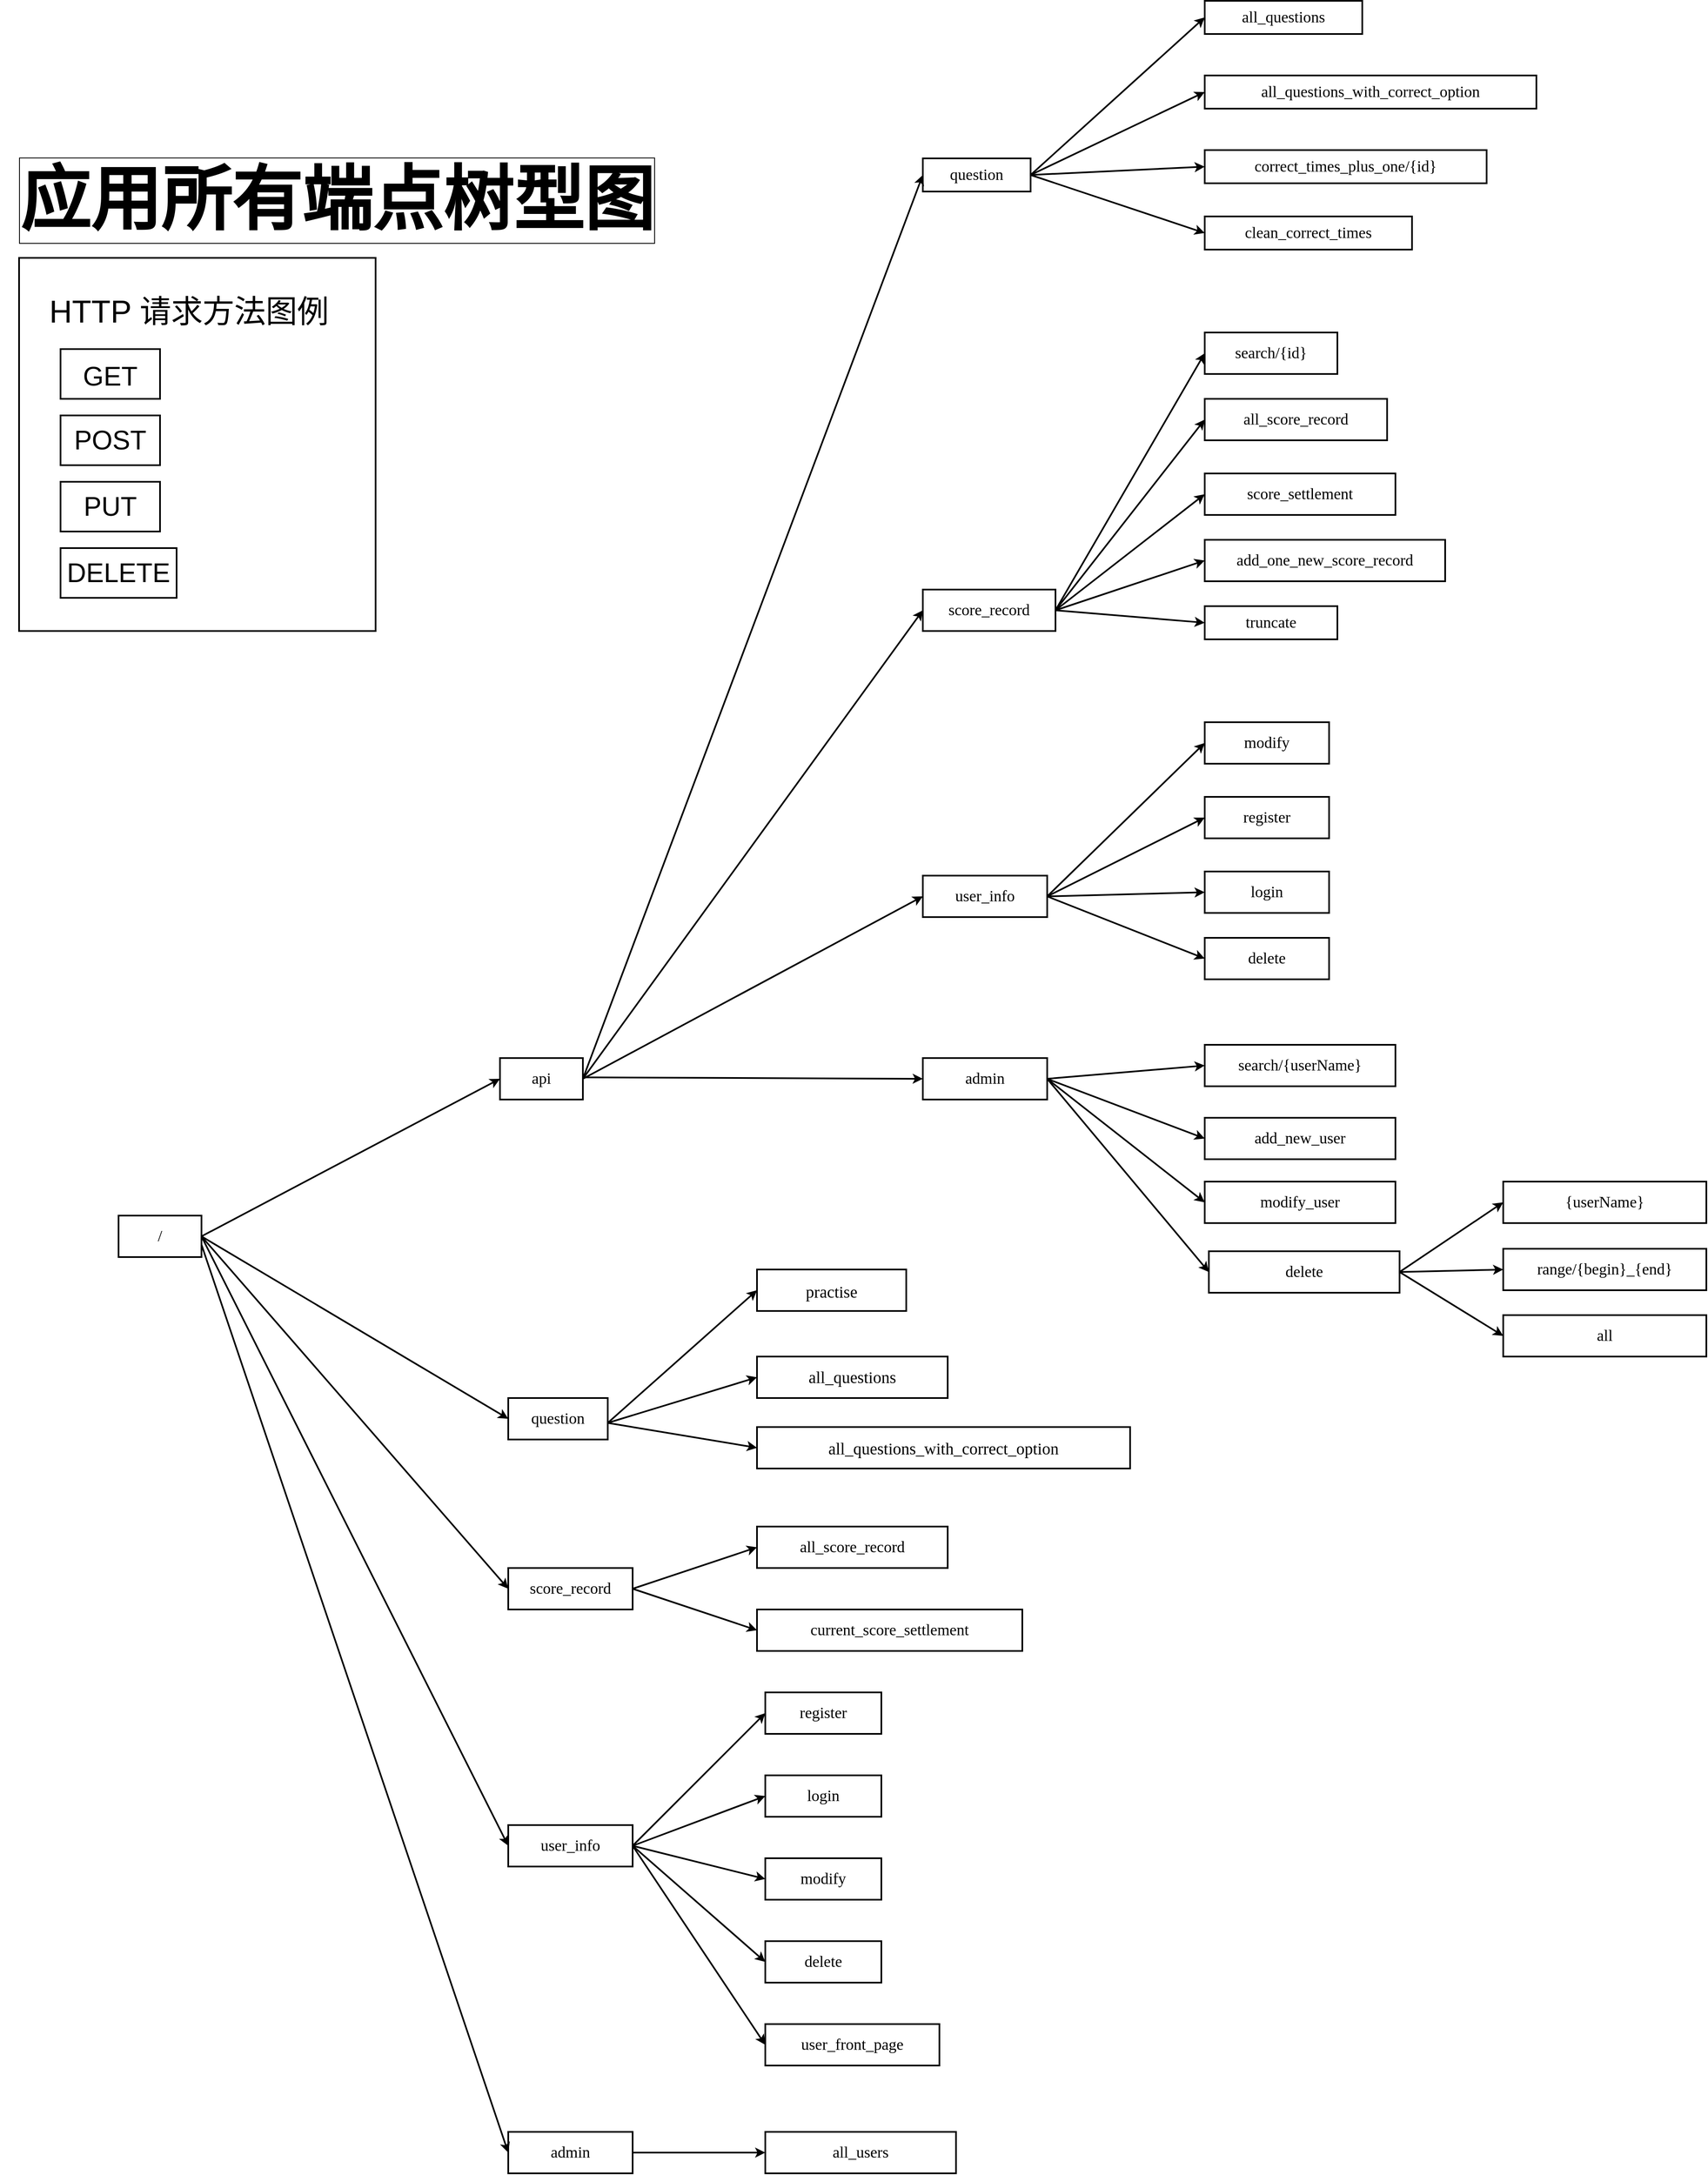 <mxfile>
    <diagram id="_UrblQMBphAFoHFJ3hvH" name="第 1 页">
        <mxGraphModel dx="3924" dy="2819" grid="1" gridSize="10" guides="1" tooltips="1" connect="1" arrows="1" fold="1" page="1" pageScale="1" pageWidth="1654" pageHeight="1169" background="light-dark(#FFFFFF,#000000)" math="0" shadow="0">
            <root>
                <mxCell id="0"/>
                <mxCell id="1" parent="0"/>
                <mxCell id="5" value="&lt;font style=&quot;color: light-dark(rgb(0, 0, 0), rgb(255, 255, 255));&quot;&gt;/&lt;/font&gt;" style="rounded=0;whiteSpace=wrap;html=1;fontFamily=Lucida Console;fontSize=19;verticalAlign=middle;textShadow=0;fontColor=light-dark(#000000,#FFFFFF);strokeWidth=2;" parent="1" vertex="1">
                    <mxGeometry x="130" y="1295" width="100" height="50" as="geometry"/>
                </mxCell>
                <mxCell id="6" value="&lt;font style=&quot;font-size: 85px;&quot;&gt;&lt;b&gt;应用所有端点树型图&lt;/b&gt;&lt;/font&gt;" style="text;html=1;align=center;verticalAlign=middle;whiteSpace=wrap;rounded=0;fontFamily=Lucida Console;fontColor=light-dark(#000000,#FFFFFF);labelBorderColor=default;strokeWidth=2;" parent="1" vertex="1">
                    <mxGeometry x="-13" width="813" height="140" as="geometry"/>
                </mxCell>
                <mxCell id="7" value="" style="endArrow=classic;html=1;exitX=1;exitY=0.5;exitDx=0;exitDy=0;fontFamily=Lucida Console;fontSize=19;entryX=0;entryY=0.5;entryDx=0;entryDy=0;verticalAlign=middle;textShadow=0;fontColor=light-dark(#000000,#FFFFFF);strokeWidth=2;" parent="1" source="5" target="9" edge="1">
                    <mxGeometry width="50" height="50" relative="1" as="geometry">
                        <mxPoint x="310" y="1225" as="sourcePoint"/>
                        <mxPoint x="360" y="1175" as="targetPoint"/>
                    </mxGeometry>
                </mxCell>
                <mxCell id="9" value="&lt;span&gt;&lt;font style=&quot;color: light-dark(rgb(0, 0, 0), rgb(255, 255, 255));&quot;&gt;api&lt;/font&gt;&lt;/span&gt;" style="rounded=0;whiteSpace=wrap;html=1;fontFamily=Lucida Console;fontSize=19;verticalAlign=middle;textShadow=0;fontColor=light-dark(#000000,#FFFFFF);strokeWidth=2;" parent="1" vertex="1">
                    <mxGeometry x="590" y="1105" width="100" height="50" as="geometry"/>
                </mxCell>
                <mxCell id="10" value="&lt;font style=&quot;color: light-dark(rgb(0, 0, 0), rgb(255, 255, 255));&quot;&gt;question&lt;/font&gt;" style="rounded=0;whiteSpace=wrap;html=1;fontFamily=Lucida Console;fontSize=19;verticalAlign=middle;textShadow=0;fontColor=light-dark(#000000,#FFFFFF);strokeWidth=2;" parent="1" vertex="1">
                    <mxGeometry x="600" y="1515" width="120" height="50" as="geometry"/>
                </mxCell>
                <mxCell id="11" value="&lt;div style=&quot;&quot;&gt;&lt;div&gt;&lt;font style=&quot;color: light-dark(rgb(0, 0, 0), rgb(255, 255, 255));&quot;&gt;score_record&lt;/font&gt;&lt;/div&gt;&lt;/div&gt;" style="rounded=0;whiteSpace=wrap;html=1;fontFamily=Lucida Console;fontSize=19;verticalAlign=middle;textShadow=0;fontColor=light-dark(#000000,#FFFFFF);strokeWidth=2;" parent="1" vertex="1">
                    <mxGeometry x="600" y="1720" width="150" height="50" as="geometry"/>
                </mxCell>
                <mxCell id="13" value="" style="endArrow=classic;html=1;exitX=1;exitY=0.5;exitDx=0;exitDy=0;entryX=0;entryY=0.5;entryDx=0;entryDy=0;verticalAlign=middle;textShadow=0;fontColor=light-dark(#000000,#FFFFFF);strokeWidth=2;" parent="1" source="5" target="10" edge="1">
                    <mxGeometry width="50" height="50" relative="1" as="geometry">
                        <mxPoint x="290" y="1570" as="sourcePoint"/>
                        <mxPoint x="400" y="1635" as="targetPoint"/>
                    </mxGeometry>
                </mxCell>
                <mxCell id="14" value="" style="endArrow=classic;html=1;entryX=0;entryY=0.5;entryDx=0;entryDy=0;verticalAlign=middle;textShadow=0;fontColor=light-dark(#000000,#FFFFFF);exitX=1;exitY=0.5;exitDx=0;exitDy=0;strokeWidth=2;" parent="1" source="5" target="11" edge="1">
                    <mxGeometry width="50" height="50" relative="1" as="geometry">
                        <mxPoint x="230" y="1325" as="sourcePoint"/>
                        <mxPoint x="370" y="1705" as="targetPoint"/>
                    </mxGeometry>
                </mxCell>
                <mxCell id="15" value="" style="endArrow=classic;html=1;exitX=1;exitY=0.5;exitDx=0;exitDy=0;entryX=0;entryY=0.5;entryDx=0;entryDy=0;verticalAlign=middle;textShadow=0;fontColor=light-dark(#000000,#FFFFFF);strokeWidth=2;" parent="1" source="11" target="17" edge="1">
                    <mxGeometry width="50" height="50" relative="1" as="geometry">
                        <mxPoint x="790" y="1670" as="sourcePoint"/>
                        <mxPoint x="840" y="1600" as="targetPoint"/>
                    </mxGeometry>
                </mxCell>
                <mxCell id="17" value="&lt;div&gt;&lt;font style=&quot;color: light-dark(rgb(0, 0, 0), rgb(0, 204, 102));&quot;&gt;all_score_record&lt;/font&gt;&lt;/div&gt;" style="rounded=0;whiteSpace=wrap;html=1;fontFamily=Lucida Console;fontSize=19;verticalAlign=middle;textShadow=0;fontColor=light-dark(#000000,#FFFFFF);strokeWidth=2;" parent="1" vertex="1">
                    <mxGeometry x="900" y="1670" width="230" height="50" as="geometry"/>
                </mxCell>
                <mxCell id="19" value="&lt;div style=&quot;&quot;&gt;&lt;div&gt;&lt;font style=&quot;color: light-dark(rgb(0, 0, 0), rgb(0, 204, 102));&quot;&gt;current_score_settlement&lt;/font&gt;&lt;/div&gt;&lt;/div&gt;" style="rounded=0;whiteSpace=wrap;html=1;fontFamily=Lucida Console;fontSize=19;verticalAlign=middle;textShadow=0;fontColor=light-dark(#000000,#FFFFFF);strokeWidth=2;" parent="1" vertex="1">
                    <mxGeometry x="900" y="1770" width="320" height="50" as="geometry"/>
                </mxCell>
                <mxCell id="20" value="" style="endArrow=classic;html=1;exitX=1;exitY=0.5;exitDx=0;exitDy=0;entryX=0;entryY=0.5;entryDx=0;entryDy=0;verticalAlign=middle;textShadow=0;fontColor=light-dark(#000000,#FFFFFF);strokeWidth=2;" parent="1" source="11" target="19" edge="1">
                    <mxGeometry width="50" height="50" relative="1" as="geometry">
                        <mxPoint x="760" y="1780" as="sourcePoint"/>
                        <mxPoint x="810" y="1730" as="targetPoint"/>
                    </mxGeometry>
                </mxCell>
                <mxCell id="21" value="&lt;font style=&quot;color: light-dark(rgb(0, 0, 0), rgb(0, 204, 102)); font-size: 20px;&quot;&gt;all_questions&lt;/font&gt;" style="rounded=0;whiteSpace=wrap;html=1;fontFamily=Lucida Console;fontSize=19;verticalAlign=middle;textShadow=0;fontColor=light-dark(#000000,#FFFFFF);strokeWidth=2;" parent="1" vertex="1">
                    <mxGeometry x="900" y="1465" width="230" height="50" as="geometry"/>
                </mxCell>
                <mxCell id="22" value="" style="endArrow=classic;html=1;entryX=0;entryY=0.5;entryDx=0;entryDy=0;verticalAlign=middle;textShadow=0;fontColor=light-dark(#000000,#FFFFFF);strokeWidth=2;" parent="1" target="21" edge="1">
                    <mxGeometry width="50" height="50" relative="1" as="geometry">
                        <mxPoint x="720" y="1545" as="sourcePoint"/>
                        <mxPoint x="770" y="1495" as="targetPoint"/>
                    </mxGeometry>
                </mxCell>
                <mxCell id="23" value="" style="endArrow=classic;html=1;entryX=0;entryY=0.5;entryDx=0;entryDy=0;verticalAlign=middle;textShadow=0;fontColor=light-dark(#000000,#FFFFFF);strokeWidth=2;" parent="1" target="24" edge="1">
                    <mxGeometry width="50" height="50" relative="1" as="geometry">
                        <mxPoint x="720" y="1545" as="sourcePoint"/>
                        <mxPoint x="810" y="1575" as="targetPoint"/>
                    </mxGeometry>
                </mxCell>
                <mxCell id="24" value="&lt;font style=&quot;color: light-dark(rgb(0, 0, 0), rgb(0, 204, 102)); font-size: 20px;&quot;&gt;all_questions_with_correct_option&lt;/font&gt;" style="whiteSpace=wrap;html=1;fontFamily=Lucida Console;verticalAlign=middle;textShadow=0;fontColor=light-dark(#000000,#FFFFFF);strokeWidth=2;" parent="1" vertex="1">
                    <mxGeometry x="900" y="1550" width="450" height="50" as="geometry"/>
                </mxCell>
                <mxCell id="25" value="" style="endArrow=classic;html=1;entryX=0;entryY=0.5;entryDx=0;entryDy=0;verticalAlign=middle;textShadow=0;fontColor=light-dark(#000000,#FFFFFF);strokeWidth=2;" parent="1" target="26" edge="1">
                    <mxGeometry width="50" height="50" relative="1" as="geometry">
                        <mxPoint x="720" y="1545" as="sourcePoint"/>
                        <mxPoint x="870" y="1335" as="targetPoint"/>
                    </mxGeometry>
                </mxCell>
                <mxCell id="26" value="&lt;font style=&quot;color: light-dark(rgb(0, 0, 0), rgb(0, 204, 102)); font-size: 20px;&quot;&gt;practise&lt;/font&gt;" style="rounded=0;whiteSpace=wrap;html=1;fontFamily=Lucida Console;fontSize=25;fontStyle=0;verticalAlign=middle;textShadow=0;fontColor=light-dark(#000000,#FFFFFF);strokeWidth=2;" parent="1" vertex="1">
                    <mxGeometry x="900" y="1360" width="180" height="50" as="geometry"/>
                </mxCell>
                <mxCell id="27" value="" style="endArrow=classic;html=1;exitX=1;exitY=0.5;exitDx=0;exitDy=0;entryX=0;entryY=0.5;entryDx=0;entryDy=0;strokeWidth=2;" parent="1" source="5" target="28" edge="1">
                    <mxGeometry width="50" height="50" relative="1" as="geometry">
                        <mxPoint x="290" y="1570" as="sourcePoint"/>
                        <mxPoint x="400" y="2045" as="targetPoint"/>
                    </mxGeometry>
                </mxCell>
                <mxCell id="28" value="&lt;div style=&quot;&quot;&gt;&lt;div&gt;&lt;font style=&quot;color: light-dark(rgb(0, 0, 0), rgb(255, 255, 255));&quot;&gt;user_info&lt;/font&gt;&lt;/div&gt;&lt;/div&gt;" style="rounded=0;whiteSpace=wrap;html=1;fontFamily=Lucida Console;fontSize=19;verticalAlign=middle;textShadow=0;fontColor=light-dark(#000000,#FFFFFF);strokeWidth=2;" parent="1" vertex="1">
                    <mxGeometry x="600" y="2030" width="150" height="50" as="geometry"/>
                </mxCell>
                <mxCell id="29" value="" style="endArrow=classic;html=1;exitX=1;exitY=0.5;exitDx=0;exitDy=0;entryX=0;entryY=0.5;entryDx=0;entryDy=0;strokeWidth=2;" parent="1" source="28" target="33" edge="1">
                    <mxGeometry width="50" height="50" relative="1" as="geometry">
                        <mxPoint x="850" y="2040" as="sourcePoint"/>
                        <mxPoint x="860" y="2020" as="targetPoint"/>
                    </mxGeometry>
                </mxCell>
                <mxCell id="30" value="&lt;div style=&quot;&quot;&gt;&lt;div&gt;&lt;font style=&quot;color: light-dark(rgb(0, 0, 0), rgb(255, 255, 51));&quot;&gt;login&lt;/font&gt;&lt;/div&gt;&lt;/div&gt;" style="rounded=0;whiteSpace=wrap;html=1;fontFamily=Lucida Console;fontSize=19;verticalAlign=middle;textShadow=0;fontColor=light-dark(#000000,#FFFFFF);strokeWidth=2;" parent="1" vertex="1">
                    <mxGeometry x="910" y="1970" width="140" height="50" as="geometry"/>
                </mxCell>
                <mxCell id="31" value="" style="endArrow=classic;html=1;exitX=1;exitY=0.5;exitDx=0;exitDy=0;entryX=0;entryY=0.5;entryDx=0;entryDy=0;strokeWidth=2;" parent="1" source="28" target="30" edge="1">
                    <mxGeometry width="50" height="50" relative="1" as="geometry">
                        <mxPoint x="860" y="2140" as="sourcePoint"/>
                        <mxPoint x="840" y="2120" as="targetPoint"/>
                    </mxGeometry>
                </mxCell>
                <mxCell id="33" value="&lt;div style=&quot;&quot;&gt;&lt;div&gt;&lt;font style=&quot;color: light-dark(rgb(0, 0, 0), rgb(255, 255, 51));&quot;&gt;register&lt;/font&gt;&lt;/div&gt;&lt;/div&gt;" style="rounded=0;whiteSpace=wrap;html=1;fontFamily=Lucida Console;fontSize=19;verticalAlign=middle;textShadow=0;fontColor=light-dark(#000000,#FFFFFF);strokeWidth=2;" parent="1" vertex="1">
                    <mxGeometry x="910" y="1870" width="140" height="50" as="geometry"/>
                </mxCell>
                <mxCell id="34" value="" style="endArrow=classic;html=1;exitX=1;exitY=0.5;exitDx=0;exitDy=0;entryX=0;entryY=0.5;entryDx=0;entryDy=0;strokeWidth=2;" parent="1" source="28" target="35" edge="1">
                    <mxGeometry width="50" height="50" relative="1" as="geometry">
                        <mxPoint x="740" y="2250" as="sourcePoint"/>
                        <mxPoint x="840" y="2200" as="targetPoint"/>
                    </mxGeometry>
                </mxCell>
                <mxCell id="35" value="&lt;div style=&quot;&quot;&gt;&lt;div&gt;&lt;font style=&quot;color: light-dark(rgb(0, 0, 0), rgb(102, 178, 255));&quot;&gt;modify&lt;/font&gt;&lt;/div&gt;&lt;/div&gt;" style="rounded=0;whiteSpace=wrap;html=1;fontFamily=Lucida Console;fontSize=19;verticalAlign=middle;textShadow=0;fontColor=light-dark(#000000,#FFFFFF);strokeWidth=2;" parent="1" vertex="1">
                    <mxGeometry x="910" y="2070" width="140" height="50" as="geometry"/>
                </mxCell>
                <mxCell id="36" value="" style="endArrow=classic;html=1;exitX=1;exitY=0.5;exitDx=0;exitDy=0;entryX=0;entryY=0.5;entryDx=0;entryDy=0;strokeWidth=2;" parent="1" source="28" target="37" edge="1">
                    <mxGeometry width="50" height="50" relative="1" as="geometry">
                        <mxPoint x="640" y="2310" as="sourcePoint"/>
                        <mxPoint x="840" y="2290" as="targetPoint"/>
                    </mxGeometry>
                </mxCell>
                <mxCell id="37" value="&lt;div style=&quot;&quot;&gt;&lt;div&gt;&lt;font style=&quot;color: light-dark(rgb(0, 0, 0), rgb(255, 17, 17));&quot;&gt;delete&lt;/font&gt;&lt;/div&gt;&lt;/div&gt;" style="rounded=0;whiteSpace=wrap;html=1;fontFamily=Lucida Console;fontSize=19;verticalAlign=middle;textShadow=0;fontColor=light-dark(#000000,#FFFFFF);strokeWidth=2;" parent="1" vertex="1">
                    <mxGeometry x="910" y="2170" width="140" height="50" as="geometry"/>
                </mxCell>
                <mxCell id="38" value="&lt;div style=&quot;&quot;&gt;&lt;div&gt;&lt;font style=&quot;color: light-dark(rgb(0, 0, 0), rgb(0, 204, 102));&quot;&gt;user_front_page&lt;/font&gt;&lt;/div&gt;&lt;/div&gt;" style="rounded=0;whiteSpace=wrap;html=1;fontFamily=Lucida Console;fontSize=19;verticalAlign=middle;textShadow=0;fontColor=light-dark(#000000,#FFFFFF);strokeWidth=2;" parent="1" vertex="1">
                    <mxGeometry x="910" y="2270" width="210" height="50" as="geometry"/>
                </mxCell>
                <mxCell id="39" value="" style="endArrow=classic;html=1;exitX=1;exitY=0.5;exitDx=0;exitDy=0;entryX=0;entryY=0.5;entryDx=0;entryDy=0;strokeWidth=2;" parent="1" source="28" target="38" edge="1">
                    <mxGeometry width="50" height="50" relative="1" as="geometry">
                        <mxPoint x="670" y="2290" as="sourcePoint"/>
                        <mxPoint x="720" y="2240" as="targetPoint"/>
                    </mxGeometry>
                </mxCell>
                <mxCell id="40" value="question" style="rounded=0;whiteSpace=wrap;html=1;fontFamily=Lucida Console;fontSize=19;fontStyle=0;verticalAlign=middle;textShadow=0;fontColor=light-dark(#000000,#FFFFFF);strokeWidth=2;" parent="1" vertex="1">
                    <mxGeometry x="1100" y="20" width="130" height="40" as="geometry"/>
                </mxCell>
                <mxCell id="43" value="" style="endArrow=classic;html=1;exitX=1;exitY=0.5;exitDx=0;exitDy=0;entryX=0;entryY=0.5;entryDx=0;entryDy=0;strokeWidth=2;" parent="1" source="9" target="40" edge="1">
                    <mxGeometry width="50" height="50" relative="1" as="geometry">
                        <mxPoint x="510" y="640" as="sourcePoint"/>
                        <mxPoint x="560" y="590" as="targetPoint"/>
                    </mxGeometry>
                </mxCell>
                <mxCell id="45" value="score_record" style="rounded=0;whiteSpace=wrap;html=1;fontFamily=Lucida Console;fontSize=19;fontStyle=0;verticalAlign=middle;textShadow=0;fontColor=light-dark(#000000,#FFFFFF);strokeWidth=2;" parent="1" vertex="1">
                    <mxGeometry x="1100" y="540" width="160" height="50" as="geometry"/>
                </mxCell>
                <mxCell id="46" value="" style="endArrow=classic;html=1;exitX=1;exitY=0.5;exitDx=0;exitDy=0;entryX=0;entryY=0.5;entryDx=0;entryDy=0;strokeWidth=2;" parent="1" source="9" target="45" edge="1">
                    <mxGeometry width="50" height="50" relative="1" as="geometry">
                        <mxPoint x="810" y="1185" as="sourcePoint"/>
                        <mxPoint x="860" y="1135" as="targetPoint"/>
                    </mxGeometry>
                </mxCell>
                <mxCell id="47" value="user_info" style="rounded=0;whiteSpace=wrap;html=1;fontFamily=Lucida Console;fontSize=19;fontStyle=0;verticalAlign=middle;textShadow=0;fontColor=light-dark(#000000,#FFFFFF);strokeWidth=2;" parent="1" vertex="1">
                    <mxGeometry x="1100" y="885" width="150" height="50" as="geometry"/>
                </mxCell>
                <mxCell id="48" value="" style="endArrow=classic;html=1;exitX=1;exitY=0.5;exitDx=0;exitDy=0;entryX=0;entryY=0.5;entryDx=0;entryDy=0;strokeWidth=2;" parent="1" source="9" target="47" edge="1">
                    <mxGeometry width="50" height="50" relative="1" as="geometry">
                        <mxPoint x="800" y="1205" as="sourcePoint"/>
                        <mxPoint x="850" y="1155" as="targetPoint"/>
                    </mxGeometry>
                </mxCell>
                <mxCell id="49" value="" style="endArrow=classic;html=1;exitX=0.997;exitY=0.465;exitDx=0;exitDy=0;exitPerimeter=0;entryX=0;entryY=0.5;entryDx=0;entryDy=0;strokeWidth=2;" parent="1" source="9" target="50" edge="1">
                    <mxGeometry width="50" height="50" relative="1" as="geometry">
                        <mxPoint x="740" y="1285" as="sourcePoint"/>
                        <mxPoint x="860" y="1165" as="targetPoint"/>
                    </mxGeometry>
                </mxCell>
                <mxCell id="50" value="admin" style="rounded=0;whiteSpace=wrap;html=1;fontFamily=Lucida Console;fontSize=19;fontStyle=0;verticalAlign=middle;textShadow=0;fontColor=light-dark(#000000,#FFFFFF);strokeWidth=2;" parent="1" vertex="1">
                    <mxGeometry x="1100" y="1105" width="150" height="50" as="geometry"/>
                </mxCell>
                <mxCell id="52" value="&lt;font style=&quot;color: light-dark(rgb(0, 0, 0), rgb(0, 204, 102));&quot;&gt;search/{userName}&lt;/font&gt;" style="rounded=0;whiteSpace=wrap;html=1;fontFamily=Lucida Console;fontSize=19;fontStyle=0;verticalAlign=middle;textShadow=0;fontColor=light-dark(#000000,#FFFFFF);strokeWidth=2;" parent="1" vertex="1">
                    <mxGeometry x="1440" y="1089" width="230" height="50" as="geometry"/>
                </mxCell>
                <mxCell id="53" value="&lt;font style=&quot;color: light-dark(rgb(0, 0, 0), rgb(255, 255, 51));&quot;&gt;add_new_user&lt;/font&gt;" style="rounded=0;whiteSpace=wrap;html=1;fontFamily=Lucida Console;fontSize=19;fontStyle=0;verticalAlign=middle;textShadow=0;fontColor=light-dark(#000000,#FFFFFF);strokeWidth=2;" parent="1" vertex="1">
                    <mxGeometry x="1440" y="1177" width="230" height="50" as="geometry"/>
                </mxCell>
                <mxCell id="54" value="&lt;font style=&quot;color: light-dark(rgb(0, 0, 0), rgb(102, 178, 255));&quot;&gt;modify_user&lt;/font&gt;" style="rounded=0;whiteSpace=wrap;html=1;fontFamily=Lucida Console;fontSize=19;fontStyle=0;verticalAlign=middle;textShadow=0;fontColor=light-dark(#000000,#FFFFFF);strokeWidth=2;" parent="1" vertex="1">
                    <mxGeometry x="1440" y="1254" width="230" height="50" as="geometry"/>
                </mxCell>
                <mxCell id="55" value="&lt;font style=&quot;color: light-dark(rgb(0, 0, 0), rgb(255, 17, 17));&quot;&gt;delete&lt;/font&gt;" style="rounded=0;whiteSpace=wrap;html=1;fontFamily=Lucida Console;fontSize=19;fontStyle=0;verticalAlign=middle;textShadow=0;fontColor=light-dark(#000000,#FFFFFF);strokeWidth=2;" parent="1" vertex="1">
                    <mxGeometry x="1445" y="1338" width="230" height="50" as="geometry"/>
                </mxCell>
                <mxCell id="56" value="" style="endArrow=classic;html=1;exitX=1;exitY=0.5;exitDx=0;exitDy=0;entryX=0;entryY=0.5;entryDx=0;entryDy=0;strokeWidth=2;" parent="1" source="50" target="52" edge="1">
                    <mxGeometry width="50" height="50" relative="1" as="geometry">
                        <mxPoint x="1245" y="1135" as="sourcePoint"/>
                        <mxPoint x="1345" y="1035" as="targetPoint"/>
                    </mxGeometry>
                </mxCell>
                <mxCell id="57" value="" style="endArrow=classic;html=1;exitX=1;exitY=0.5;exitDx=0;exitDy=0;entryX=0;entryY=0.5;entryDx=0;entryDy=0;strokeWidth=2;" parent="1" source="50" target="53" edge="1">
                    <mxGeometry width="50" height="50" relative="1" as="geometry">
                        <mxPoint x="1295" y="1185" as="sourcePoint"/>
                        <mxPoint x="1345" y="1145" as="targetPoint"/>
                    </mxGeometry>
                </mxCell>
                <mxCell id="58" value="" style="endArrow=classic;html=1;entryX=0;entryY=0.5;entryDx=0;entryDy=0;exitX=1;exitY=0.5;exitDx=0;exitDy=0;strokeWidth=2;" parent="1" source="50" target="54" edge="1">
                    <mxGeometry width="50" height="50" relative="1" as="geometry">
                        <mxPoint x="1255" y="1135" as="sourcePoint"/>
                        <mxPoint x="1265" y="1245" as="targetPoint"/>
                    </mxGeometry>
                </mxCell>
                <mxCell id="59" value="" style="endArrow=classic;html=1;entryX=0;entryY=0.5;entryDx=0;entryDy=0;exitX=1;exitY=0.5;exitDx=0;exitDy=0;strokeWidth=2;" parent="1" source="50" target="55" edge="1">
                    <mxGeometry width="50" height="50" relative="1" as="geometry">
                        <mxPoint x="1095" y="1275" as="sourcePoint"/>
                        <mxPoint x="1145" y="1355" as="targetPoint"/>
                    </mxGeometry>
                </mxCell>
                <mxCell id="61" value="&lt;font style=&quot;color: light-dark(rgb(0, 0, 0), rgb(255, 255, 51));&quot;&gt;register&lt;/font&gt;" style="rounded=0;whiteSpace=wrap;html=1;fontFamily=Lucida Console;fontSize=19;fontStyle=0;verticalAlign=middle;textShadow=0;fontColor=light-dark(#000000,#FFFFFF);strokeWidth=2;" parent="1" vertex="1">
                    <mxGeometry x="1440" y="790" width="150" height="50" as="geometry"/>
                </mxCell>
                <mxCell id="62" value="&lt;font style=&quot;color: light-dark(rgb(0, 0, 0), rgb(102, 178, 255));&quot;&gt;login&lt;/font&gt;" style="rounded=0;whiteSpace=wrap;html=1;fontFamily=Lucida Console;fontSize=19;fontStyle=0;verticalAlign=middle;textShadow=0;fontColor=light-dark(#000000,#FFFFFF);strokeWidth=2;" parent="1" vertex="1">
                    <mxGeometry x="1440" y="880" width="150" height="50" as="geometry"/>
                </mxCell>
                <mxCell id="63" value="&lt;font style=&quot;color: light-dark(rgb(0, 0, 0), rgb(255, 255, 51));&quot;&gt;modify&lt;/font&gt;" style="rounded=0;whiteSpace=wrap;html=1;fontFamily=Lucida Console;fontSize=19;fontStyle=0;verticalAlign=middle;textShadow=0;fontColor=light-dark(#000000,#FFFFFF);strokeWidth=2;" parent="1" vertex="1">
                    <mxGeometry x="1440" y="700" width="150" height="50" as="geometry"/>
                </mxCell>
                <mxCell id="65" value="&lt;font style=&quot;color: light-dark(rgb(0, 0, 0), rgb(255, 17, 17));&quot;&gt;delete&lt;/font&gt;" style="rounded=0;whiteSpace=wrap;html=1;fontFamily=Lucida Console;fontSize=19;fontStyle=0;verticalAlign=middle;textShadow=0;fontColor=light-dark(#000000,#FFFFFF);strokeWidth=2;" parent="1" vertex="1">
                    <mxGeometry x="1440" y="960" width="150" height="50" as="geometry"/>
                </mxCell>
                <mxCell id="66" value="" style="endArrow=classic;html=1;entryX=0;entryY=0.5;entryDx=0;entryDy=0;exitX=1;exitY=0.5;exitDx=0;exitDy=0;strokeWidth=2;" parent="1" source="47" target="63" edge="1">
                    <mxGeometry width="50" height="50" relative="1" as="geometry">
                        <mxPoint x="1250" y="915" as="sourcePoint"/>
                        <mxPoint x="1300" y="865" as="targetPoint"/>
                    </mxGeometry>
                </mxCell>
                <mxCell id="67" value="" style="endArrow=classic;html=1;exitX=1;exitY=0.5;exitDx=0;exitDy=0;entryX=0;entryY=0.5;entryDx=0;entryDy=0;strokeWidth=2;" parent="1" source="47" target="61" edge="1">
                    <mxGeometry width="50" height="50" relative="1" as="geometry">
                        <mxPoint x="1260" y="985" as="sourcePoint"/>
                        <mxPoint x="1310" y="935" as="targetPoint"/>
                    </mxGeometry>
                </mxCell>
                <mxCell id="68" value="" style="endArrow=classic;html=1;exitX=1;exitY=0.5;exitDx=0;exitDy=0;entryX=0;entryY=0.5;entryDx=0;entryDy=0;strokeWidth=2;" parent="1" source="47" target="62" edge="1">
                    <mxGeometry width="50" height="50" relative="1" as="geometry">
                        <mxPoint x="1300" y="1005" as="sourcePoint"/>
                        <mxPoint x="1350" y="955" as="targetPoint"/>
                    </mxGeometry>
                </mxCell>
                <mxCell id="69" value="" style="endArrow=classic;html=1;exitX=1;exitY=0.5;exitDx=0;exitDy=0;entryX=0;entryY=0.5;entryDx=0;entryDy=0;strokeWidth=2;" parent="1" source="47" target="65" edge="1">
                    <mxGeometry width="50" height="50" relative="1" as="geometry">
                        <mxPoint x="1280" y="985" as="sourcePoint"/>
                        <mxPoint x="1330" y="935" as="targetPoint"/>
                    </mxGeometry>
                </mxCell>
                <mxCell id="70" value="" style="endArrow=classic;html=1;exitX=1;exitY=0.5;exitDx=0;exitDy=0;entryX=0;entryY=0.5;entryDx=0;entryDy=0;strokeWidth=2;" parent="1" source="45" target="71" edge="1">
                    <mxGeometry width="50" height="50" relative="1" as="geometry">
                        <mxPoint x="1125" y="400" as="sourcePoint"/>
                        <mxPoint x="1225" y="310" as="targetPoint"/>
                    </mxGeometry>
                </mxCell>
                <mxCell id="71" value="&lt;font style=&quot;color: light-dark(rgb(0, 0, 0), rgb(0, 204, 102));&quot;&gt;search/{id}&lt;/font&gt;" style="rounded=0;whiteSpace=wrap;html=1;fontFamily=Lucida Console;fontSize=19;fontStyle=0;verticalAlign=middle;textShadow=0;fontColor=light-dark(#000000,#FFFFFF);strokeWidth=2;" parent="1" vertex="1">
                    <mxGeometry x="1440" y="230" width="160" height="50" as="geometry"/>
                </mxCell>
                <mxCell id="73" value="" style="endArrow=classic;html=1;exitX=1;exitY=0.5;exitDx=0;exitDy=0;entryX=0;entryY=0.5;entryDx=0;entryDy=0;strokeWidth=2;" parent="1" source="45" target="74" edge="1">
                    <mxGeometry width="50" height="50" relative="1" as="geometry">
                        <mxPoint x="1135" y="420" as="sourcePoint"/>
                        <mxPoint x="1185" y="370" as="targetPoint"/>
                    </mxGeometry>
                </mxCell>
                <mxCell id="74" value="&lt;font style=&quot;color: light-dark(rgb(0, 0, 0), rgb(0, 204, 102));&quot;&gt;all_score_record&lt;/font&gt;" style="rounded=0;whiteSpace=wrap;html=1;fontFamily=Lucida Console;fontSize=19;fontStyle=0;verticalAlign=middle;textShadow=0;fontColor=light-dark(#000000,#FFFFFF);strokeWidth=2;" parent="1" vertex="1">
                    <mxGeometry x="1440" y="310" width="220" height="50" as="geometry"/>
                </mxCell>
                <mxCell id="75" value="&lt;font style=&quot;color: light-dark(rgb(0, 0, 0), rgb(0, 204, 102));&quot;&gt;score_settlement&lt;/font&gt;" style="rounded=0;whiteSpace=wrap;html=1;fontFamily=Lucida Console;fontSize=19;fontStyle=0;verticalAlign=middle;textShadow=0;fontColor=light-dark(#000000,#FFFFFF);strokeWidth=2;" parent="1" vertex="1">
                    <mxGeometry x="1440" y="400" width="230" height="50" as="geometry"/>
                </mxCell>
                <mxCell id="76" value="" style="endArrow=classic;html=1;exitX=1;exitY=0.5;exitDx=0;exitDy=0;entryX=0;entryY=0.5;entryDx=0;entryDy=0;strokeWidth=2;" parent="1" source="45" target="75" edge="1">
                    <mxGeometry width="50" height="50" relative="1" as="geometry">
                        <mxPoint x="1165" y="450" as="sourcePoint"/>
                        <mxPoint x="1215" y="400" as="targetPoint"/>
                    </mxGeometry>
                </mxCell>
                <mxCell id="77" value="&lt;font style=&quot;color: light-dark(rgb(0, 0, 0), rgb(255, 255, 51));&quot;&gt;add_one_new_score_record&lt;/font&gt;" style="rounded=0;whiteSpace=wrap;html=1;fontFamily=Lucida Console;fontSize=19;fontStyle=0;verticalAlign=middle;textShadow=0;fontColor=light-dark(#000000,#FFFFFF);strokeWidth=2;" parent="1" vertex="1">
                    <mxGeometry x="1440" y="480" width="290" height="50" as="geometry"/>
                </mxCell>
                <mxCell id="78" value="" style="endArrow=classic;html=1;exitX=1;exitY=0.5;exitDx=0;exitDy=0;entryX=0;entryY=0.5;entryDx=0;entryDy=0;strokeWidth=2;" parent="1" source="45" target="77" edge="1">
                    <mxGeometry width="50" height="50" relative="1" as="geometry">
                        <mxPoint x="1265" y="670" as="sourcePoint"/>
                        <mxPoint x="1315" y="620" as="targetPoint"/>
                    </mxGeometry>
                </mxCell>
                <mxCell id="79" value="" style="endArrow=classic;html=1;exitX=1;exitY=0.5;exitDx=0;exitDy=0;entryX=0;entryY=0.5;entryDx=0;entryDy=0;entryPerimeter=0;strokeWidth=2;" parent="1" source="45" target="80" edge="1">
                    <mxGeometry width="50" height="50" relative="1" as="geometry">
                        <mxPoint x="1365" y="680" as="sourcePoint"/>
                        <mxPoint x="1585" y="630" as="targetPoint"/>
                    </mxGeometry>
                </mxCell>
                <mxCell id="80" value="&lt;font style=&quot;color: light-dark(rgb(0, 0, 0), rgb(255, 17, 17));&quot;&gt;truncate&lt;/font&gt;" style="rounded=0;whiteSpace=wrap;html=1;fontFamily=Lucida Console;fontSize=19;fontStyle=0;verticalAlign=middle;textShadow=0;fontColor=light-dark(#000000,#FFFFFF);strokeWidth=2;" parent="1" vertex="1">
                    <mxGeometry x="1440" y="560" width="160" height="40" as="geometry"/>
                </mxCell>
                <mxCell id="85" value="&lt;font style=&quot;color: light-dark(rgb(0, 0, 0), rgb(0, 204, 102));&quot;&gt;all_questions&lt;/font&gt;" style="rounded=0;whiteSpace=wrap;html=1;fontFamily=Lucida Console;fontSize=19;fontStyle=0;verticalAlign=middle;textShadow=0;fontColor=light-dark(#000000,#FFFFFF);strokeWidth=2;" parent="1" vertex="1">
                    <mxGeometry x="1440" y="-170" width="190" height="40" as="geometry"/>
                </mxCell>
                <mxCell id="88" value="&lt;font style=&quot;color: light-dark(rgb(0, 0, 0), rgb(0, 204, 102));&quot;&gt;all_questions_with_correct_option&lt;/font&gt;" style="rounded=0;whiteSpace=wrap;html=1;fontFamily=Lucida Console;fontSize=19;fontStyle=0;verticalAlign=middle;textShadow=0;fontColor=light-dark(#000000,#FFFFFF);strokeWidth=2;" parent="1" vertex="1">
                    <mxGeometry x="1440" y="-80" width="400" height="40" as="geometry"/>
                </mxCell>
                <mxCell id="91" value="&lt;font style=&quot;color: light-dark(rgb(0, 0, 0), rgb(255, 255, 51));&quot;&gt;correct_times_plus_one/{id}&lt;/font&gt;" style="rounded=0;whiteSpace=wrap;html=1;fontFamily=Lucida Console;fontSize=19;fontStyle=0;verticalAlign=middle;textShadow=0;fontColor=light-dark(#000000,#FFFFFF);strokeWidth=2;" parent="1" vertex="1">
                    <mxGeometry x="1440" y="10" width="340" height="40" as="geometry"/>
                </mxCell>
                <mxCell id="92" value="&lt;font style=&quot;color: light-dark(rgb(0, 0, 0), rgb(255, 255, 51));&quot;&gt;clean_correct_times&lt;/font&gt;" style="rounded=0;whiteSpace=wrap;html=1;fontFamily=Lucida Console;fontSize=19;fontStyle=0;verticalAlign=middle;textShadow=0;fontColor=light-dark(#000000,#FFFFFF);strokeWidth=2;" parent="1" vertex="1">
                    <mxGeometry x="1440" y="90" width="250" height="40" as="geometry"/>
                </mxCell>
                <mxCell id="93" value="" style="endArrow=classic;html=1;entryX=0;entryY=0.5;entryDx=0;entryDy=0;strokeWidth=2;" parent="1" target="85" edge="1">
                    <mxGeometry width="50" height="50" relative="1" as="geometry">
                        <mxPoint x="1230" y="40" as="sourcePoint"/>
                        <mxPoint x="1280" y="-10" as="targetPoint"/>
                    </mxGeometry>
                </mxCell>
                <mxCell id="94" value="" style="endArrow=classic;html=1;exitX=1;exitY=0.5;exitDx=0;exitDy=0;entryX=0;entryY=0.5;entryDx=0;entryDy=0;strokeWidth=2;" parent="1" source="40" target="88" edge="1">
                    <mxGeometry width="50" height="50" relative="1" as="geometry">
                        <mxPoint x="1250" y="110" as="sourcePoint"/>
                        <mxPoint x="1300" y="60" as="targetPoint"/>
                    </mxGeometry>
                </mxCell>
                <mxCell id="95" value="" style="endArrow=classic;html=1;entryX=0;entryY=0.5;entryDx=0;entryDy=0;strokeWidth=2;" parent="1" target="91" edge="1">
                    <mxGeometry width="50" height="50" relative="1" as="geometry">
                        <mxPoint x="1230" y="40" as="sourcePoint"/>
                        <mxPoint x="1260" y="90" as="targetPoint"/>
                    </mxGeometry>
                </mxCell>
                <mxCell id="96" value="" style="endArrow=classic;html=1;entryX=0;entryY=0.5;entryDx=0;entryDy=0;strokeWidth=2;" parent="1" target="92" edge="1">
                    <mxGeometry width="50" height="50" relative="1" as="geometry">
                        <mxPoint x="1230" y="40" as="sourcePoint"/>
                        <mxPoint x="1270" y="210" as="targetPoint"/>
                    </mxGeometry>
                </mxCell>
                <mxCell id="97" value="&lt;div style=&quot;&quot;&gt;&lt;font style=&quot;color: light-dark(rgb(0, 0, 0), rgb(255, 255, 255));&quot;&gt;admin&lt;/font&gt;&lt;/div&gt;" style="rounded=0;whiteSpace=wrap;html=1;fontFamily=Lucida Console;fontSize=19;verticalAlign=middle;textShadow=0;fontColor=light-dark(#000000,#FFFFFF);strokeWidth=2;" parent="1" vertex="1">
                    <mxGeometry x="600" y="2400" width="150" height="50" as="geometry"/>
                </mxCell>
                <mxCell id="98" value="" style="endArrow=classic;html=1;entryX=0;entryY=0.5;entryDx=0;entryDy=0;strokeWidth=2;" parent="1" target="97" edge="1">
                    <mxGeometry width="50" height="50" relative="1" as="geometry">
                        <mxPoint x="230" y="1330" as="sourcePoint"/>
                        <mxPoint x="410" y="2240" as="targetPoint"/>
                    </mxGeometry>
                </mxCell>
                <mxCell id="106" value="" style="rounded=0;labelBackgroundColor=none;labelBorderColor=none;fontColor=none;noLabel=1;strokeWidth=2;" parent="1" vertex="1">
                    <mxGeometry x="10" y="140" width="430" height="450" as="geometry"/>
                </mxCell>
                <mxCell id="100" value="&lt;font style=&quot;font-size: 38px;&quot;&gt;HTTP 请求方法图例&lt;/font&gt;" style="text;html=1;align=center;verticalAlign=middle;whiteSpace=wrap;rounded=0;strokeWidth=2;" parent="1" vertex="1">
                    <mxGeometry x="40" y="180" width="350" height="50" as="geometry"/>
                </mxCell>
                <mxCell id="101" value="&lt;font style=&quot;font-size: 32px; color: light-dark(rgb(0, 0, 0), rgb(0, 204, 102));&quot;&gt;GET&lt;/font&gt;" style="rounded=0;whiteSpace=wrap;fontColor=light-dark(#000000,#00CC66);labelBackgroundColor=none;labelBorderColor=none;textShadow=0;html=1;fontSize=42;strokeWidth=2;" parent="1" vertex="1">
                    <mxGeometry x="60" y="250" width="120" height="60" as="geometry"/>
                </mxCell>
                <mxCell id="102" value="&lt;font style=&quot;font-size: 32px; color: light-dark(rgb(0, 0, 0), rgb(255, 255, 51));&quot;&gt;POST&lt;/font&gt;" style="rounded=0;whiteSpace=wrap;html=1;strokeWidth=2;" parent="1" vertex="1">
                    <mxGeometry x="60" y="330" width="120" height="60" as="geometry"/>
                </mxCell>
                <mxCell id="103" value="&lt;font style=&quot;font-size: 32px; color: light-dark(rgb(0, 0, 0), rgb(102, 178, 255));&quot;&gt;PUT&lt;/font&gt;" style="rounded=0;whiteSpace=wrap;html=1;strokeWidth=2;" parent="1" vertex="1">
                    <mxGeometry x="60" y="410" width="120" height="60" as="geometry"/>
                </mxCell>
                <mxCell id="104" value="&lt;font style=&quot;font-size: 32px; color: light-dark(rgb(0, 0, 0), rgb(255, 17, 17));&quot;&gt;DELETE&lt;/font&gt;" style="rounded=0;whiteSpace=wrap;html=1;strokeWidth=2;" parent="1" vertex="1">
                    <mxGeometry x="60" y="490" width="140" height="60" as="geometry"/>
                </mxCell>
                <mxCell id="115" value="&lt;font style=&quot;color: light-dark(rgb(0, 0, 0), rgb(0, 204, 102));&quot;&gt;all_users&lt;/font&gt;" style="rounded=0;whiteSpace=wrap;html=1;fontFamily=Lucida Console;fontSize=19;fontStyle=0;verticalAlign=middle;textShadow=0;fontColor=light-dark(#000000,#FFFFFF);strokeWidth=2;" parent="1" vertex="1">
                    <mxGeometry x="910" y="2400" width="230" height="50" as="geometry"/>
                </mxCell>
                <mxCell id="116" value="" style="endArrow=classic;html=1;exitX=1;exitY=0.5;exitDx=0;exitDy=0;entryX=0;entryY=0.5;entryDx=0;entryDy=0;strokeWidth=2;" parent="1" source="97" target="115" edge="1">
                    <mxGeometry width="50" height="50" relative="1" as="geometry">
                        <mxPoint x="850" y="2405.5" as="sourcePoint"/>
                        <mxPoint x="900" y="2355.5" as="targetPoint"/>
                    </mxGeometry>
                </mxCell>
                <mxCell id="117" value="&lt;font style=&quot;color: light-dark(rgb(0, 0, 0), rgb(255, 17, 17));&quot;&gt;{userName}&lt;/font&gt;" style="rounded=0;whiteSpace=wrap;html=1;fontFamily=Lucida Console;fontSize=19;fontStyle=0;verticalAlign=middle;textShadow=0;fontColor=light-dark(#000000,#FFFFFF);strokeWidth=2;" vertex="1" parent="1">
                    <mxGeometry x="1800" y="1254" width="245" height="50" as="geometry"/>
                </mxCell>
                <mxCell id="118" value="&lt;font style=&quot;color: light-dark(rgb(0, 0, 0), rgb(255, 17, 17));&quot;&gt;range/{begin}_{end}&lt;/font&gt;" style="rounded=0;whiteSpace=wrap;html=1;fontFamily=Lucida Console;fontSize=19;fontStyle=0;verticalAlign=middle;textShadow=0;fontColor=light-dark(#000000,#FFFFFF);strokeWidth=2;" vertex="1" parent="1">
                    <mxGeometry x="1800" y="1335" width="245" height="50" as="geometry"/>
                </mxCell>
                <mxCell id="119" value="&lt;font style=&quot;color: light-dark(rgb(0, 0, 0), rgb(255, 17, 17));&quot;&gt;all&lt;/font&gt;" style="rounded=0;whiteSpace=wrap;html=1;fontFamily=Lucida Console;fontSize=19;fontStyle=0;verticalAlign=middle;textShadow=0;fontColor=light-dark(#000000,#FFFFFF);strokeWidth=2;" vertex="1" parent="1">
                    <mxGeometry x="1800" y="1415" width="245" height="50" as="geometry"/>
                </mxCell>
                <mxCell id="120" value="" style="endArrow=classic;html=1;exitX=1;exitY=0.5;exitDx=0;exitDy=0;entryX=0;entryY=0.5;entryDx=0;entryDy=0;strokeWidth=2;" edge="1" parent="1" source="55" target="117">
                    <mxGeometry width="50" height="50" relative="1" as="geometry">
                        <mxPoint x="1710" y="1479" as="sourcePoint"/>
                        <mxPoint x="1760" y="1429" as="targetPoint"/>
                    </mxGeometry>
                </mxCell>
                <mxCell id="121" value="" style="endArrow=classic;html=1;exitX=1;exitY=0.5;exitDx=0;exitDy=0;entryX=0;entryY=0.5;entryDx=0;entryDy=0;strokeWidth=2;" edge="1" parent="1" source="55" target="118">
                    <mxGeometry width="50" height="50" relative="1" as="geometry">
                        <mxPoint x="1730" y="1459" as="sourcePoint"/>
                        <mxPoint x="1780" y="1409" as="targetPoint"/>
                    </mxGeometry>
                </mxCell>
                <mxCell id="122" value="" style="endArrow=classic;html=1;exitX=1;exitY=0.5;exitDx=0;exitDy=0;entryX=0;entryY=0.5;entryDx=0;entryDy=0;strokeWidth=2;" edge="1" parent="1" source="55" target="119">
                    <mxGeometry width="50" height="50" relative="1" as="geometry">
                        <mxPoint x="1680" y="1359" as="sourcePoint"/>
                        <mxPoint x="1780" y="1479" as="targetPoint"/>
                    </mxGeometry>
                </mxCell>
            </root>
        </mxGraphModel>
    </diagram>
</mxfile>